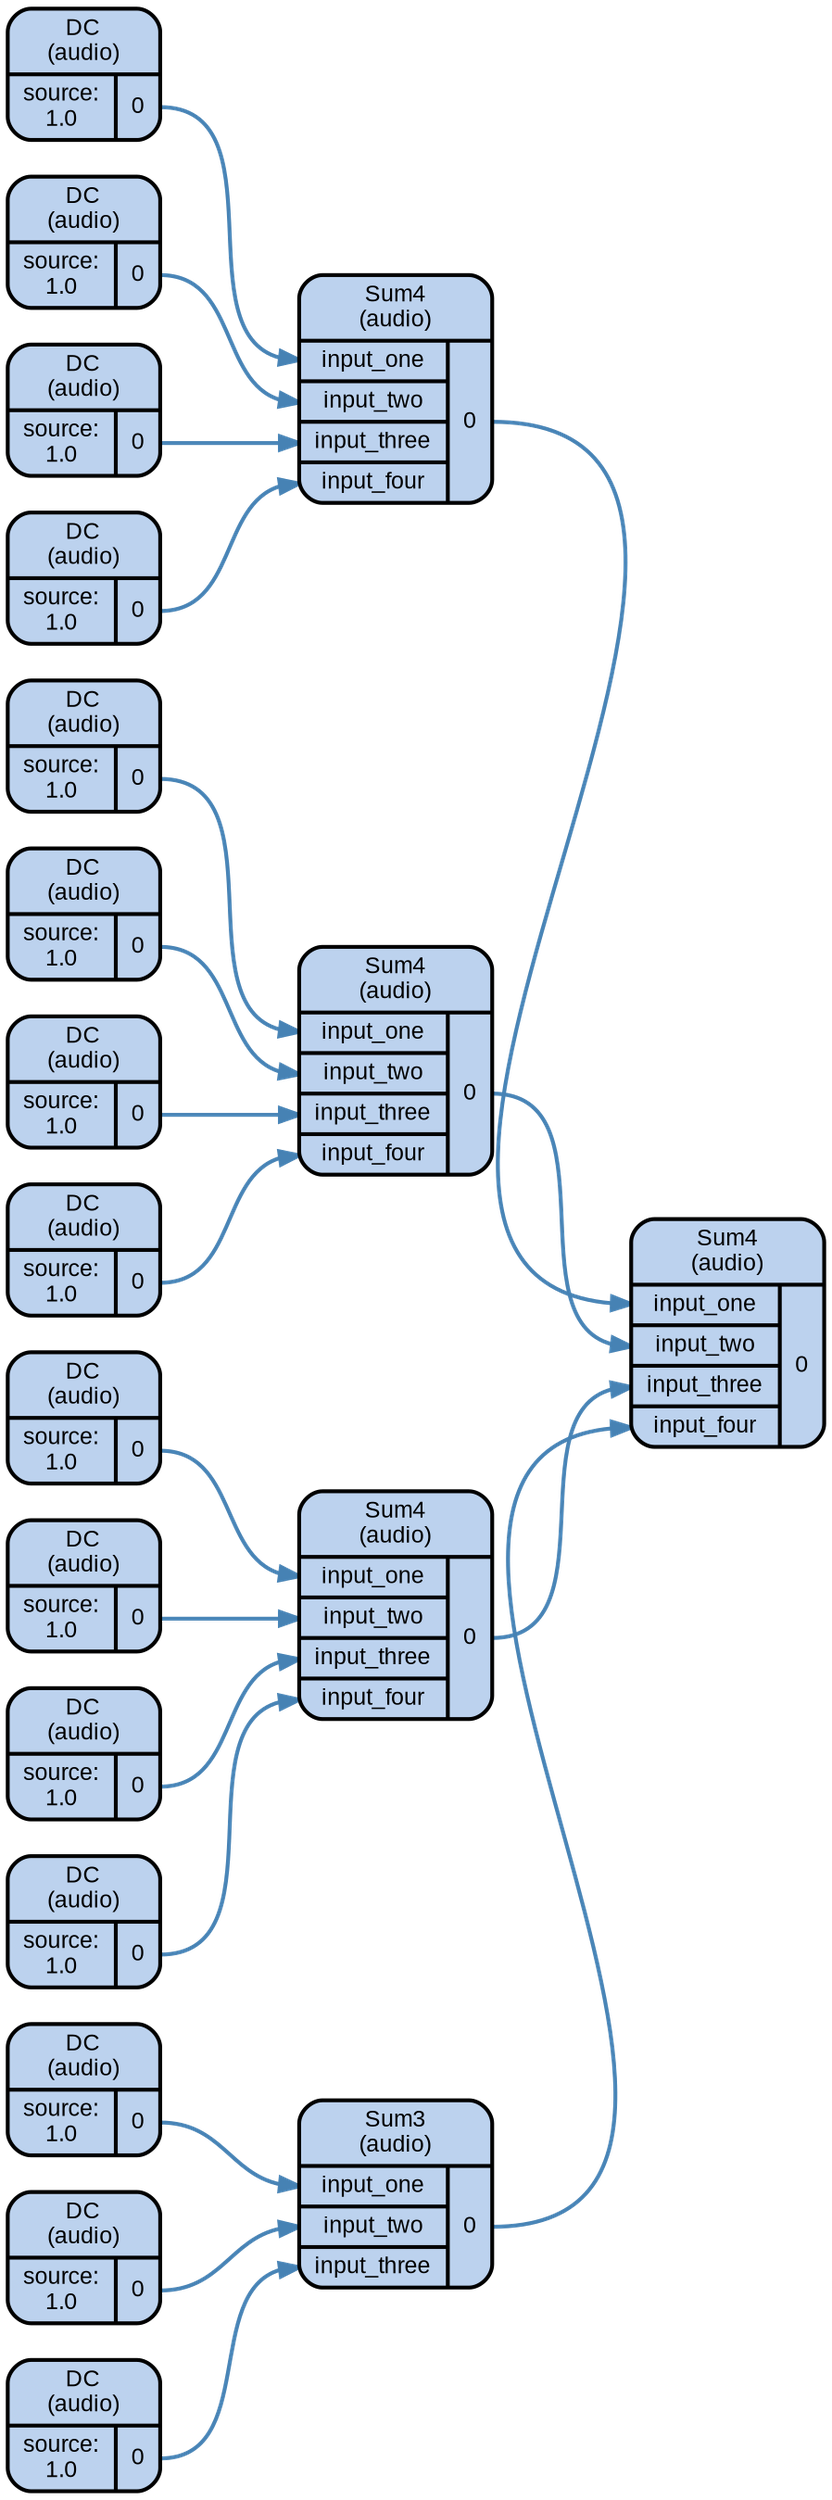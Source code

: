 digraph synthdef_mix2 {
    graph [bgcolor=transparent,
        color=lightslategrey,
        dpi=72,
        fontname=Arial,
        outputorder=edgesfirst,
        overlap=prism,
        penwidth=2,
        rankdir=LR,
        ranksep=1,
        splines=spline,
        style="dotted, rounded"];
    node [fontname=Arial,
        fontsize=12,
        penwidth=2,
        shape=Mrecord,
        style="filled, rounded"];
    edge [penwidth=2];
    ugen_0 [fillcolor=lightsteelblue2,
        label="<f_0> DC\n(audio) | { { <f_1_0_0> source:\n1.0 } | { <f_1_1_0> 0 } }"];
    ugen_1 [fillcolor=lightsteelblue2,
        label="<f_0> DC\n(audio) | { { <f_1_0_0> source:\n1.0 } | { <f_1_1_0> 0 } }"];
    ugen_2 [fillcolor=lightsteelblue2,
        label="<f_0> DC\n(audio) | { { <f_1_0_0> source:\n1.0 } | { <f_1_1_0> 0 } }"];
    ugen_3 [fillcolor=lightsteelblue2,
        label="<f_0> DC\n(audio) | { { <f_1_0_0> source:\n1.0 } | { <f_1_1_0> 0 } }"];
    ugen_4 [fillcolor=lightsteelblue2,
        label="<f_0> Sum4\n(audio) | { { <f_1_0_0> input_one | <f_1_0_1> input_two | <f_1_0_2> input_three | <f_1_0_3> input_four } | { <f_1_1_0> 0 } }"];
    ugen_5 [fillcolor=lightsteelblue2,
        label="<f_0> DC\n(audio) | { { <f_1_0_0> source:\n1.0 } | { <f_1_1_0> 0 } }"];
    ugen_6 [fillcolor=lightsteelblue2,
        label="<f_0> DC\n(audio) | { { <f_1_0_0> source:\n1.0 } | { <f_1_1_0> 0 } }"];
    ugen_7 [fillcolor=lightsteelblue2,
        label="<f_0> DC\n(audio) | { { <f_1_0_0> source:\n1.0 } | { <f_1_1_0> 0 } }"];
    ugen_8 [fillcolor=lightsteelblue2,
        label="<f_0> DC\n(audio) | { { <f_1_0_0> source:\n1.0 } | { <f_1_1_0> 0 } }"];
    ugen_9 [fillcolor=lightsteelblue2,
        label="<f_0> Sum4\n(audio) | { { <f_1_0_0> input_one | <f_1_0_1> input_two | <f_1_0_2> input_three | <f_1_0_3> input_four } | { <f_1_1_0> 0 } }"];
    ugen_10 [fillcolor=lightsteelblue2,
        label="<f_0> DC\n(audio) | { { <f_1_0_0> source:\n1.0 } | { <f_1_1_0> 0 } }"];
    ugen_11 [fillcolor=lightsteelblue2,
        label="<f_0> DC\n(audio) | { { <f_1_0_0> source:\n1.0 } | { <f_1_1_0> 0 } }"];
    ugen_12 [fillcolor=lightsteelblue2,
        label="<f_0> DC\n(audio) | { { <f_1_0_0> source:\n1.0 } | { <f_1_1_0> 0 } }"];
    ugen_13 [fillcolor=lightsteelblue2,
        label="<f_0> DC\n(audio) | { { <f_1_0_0> source:\n1.0 } | { <f_1_1_0> 0 } }"];
    ugen_14 [fillcolor=lightsteelblue2,
        label="<f_0> Sum4\n(audio) | { { <f_1_0_0> input_one | <f_1_0_1> input_two | <f_1_0_2> input_three | <f_1_0_3> input_four } | { <f_1_1_0> 0 } }"];
    ugen_15 [fillcolor=lightsteelblue2,
        label="<f_0> DC\n(audio) | { { <f_1_0_0> source:\n1.0 } | { <f_1_1_0> 0 } }"];
    ugen_16 [fillcolor=lightsteelblue2,
        label="<f_0> DC\n(audio) | { { <f_1_0_0> source:\n1.0 } | { <f_1_1_0> 0 } }"];
    ugen_17 [fillcolor=lightsteelblue2,
        label="<f_0> DC\n(audio) | { { <f_1_0_0> source:\n1.0 } | { <f_1_1_0> 0 } }"];
    ugen_18 [fillcolor=lightsteelblue2,
        label="<f_0> Sum3\n(audio) | { { <f_1_0_0> input_one | <f_1_0_1> input_two | <f_1_0_2> input_three } | { <f_1_1_0> 0 } }"];
    ugen_19 [fillcolor=lightsteelblue2,
        label="<f_0> Sum4\n(audio) | { { <f_1_0_0> input_one | <f_1_0_1> input_two | <f_1_0_2> input_three | <f_1_0_3> input_four } | { <f_1_1_0> 0 } }"];
    ugen_0:f_1_1_0:e -> ugen_4:f_1_0_0:w [color=steelblue];
    ugen_1:f_1_1_0:e -> ugen_4:f_1_0_1:w [color=steelblue];
    ugen_2:f_1_1_0:e -> ugen_4:f_1_0_2:w [color=steelblue];
    ugen_3:f_1_1_0:e -> ugen_4:f_1_0_3:w [color=steelblue];
    ugen_4:f_1_1_0:e -> ugen_19:f_1_0_0:w [color=steelblue];
    ugen_5:f_1_1_0:e -> ugen_9:f_1_0_0:w [color=steelblue];
    ugen_6:f_1_1_0:e -> ugen_9:f_1_0_1:w [color=steelblue];
    ugen_7:f_1_1_0:e -> ugen_9:f_1_0_2:w [color=steelblue];
    ugen_8:f_1_1_0:e -> ugen_9:f_1_0_3:w [color=steelblue];
    ugen_9:f_1_1_0:e -> ugen_19:f_1_0_1:w [color=steelblue];
    ugen_10:f_1_1_0:e -> ugen_14:f_1_0_0:w [color=steelblue];
    ugen_11:f_1_1_0:e -> ugen_14:f_1_0_1:w [color=steelblue];
    ugen_12:f_1_1_0:e -> ugen_14:f_1_0_2:w [color=steelblue];
    ugen_13:f_1_1_0:e -> ugen_14:f_1_0_3:w [color=steelblue];
    ugen_14:f_1_1_0:e -> ugen_19:f_1_0_2:w [color=steelblue];
    ugen_15:f_1_1_0:e -> ugen_18:f_1_0_0:w [color=steelblue];
    ugen_16:f_1_1_0:e -> ugen_18:f_1_0_1:w [color=steelblue];
    ugen_17:f_1_1_0:e -> ugen_18:f_1_0_2:w [color=steelblue];
    ugen_18:f_1_1_0:e -> ugen_19:f_1_0_3:w [color=steelblue];
}